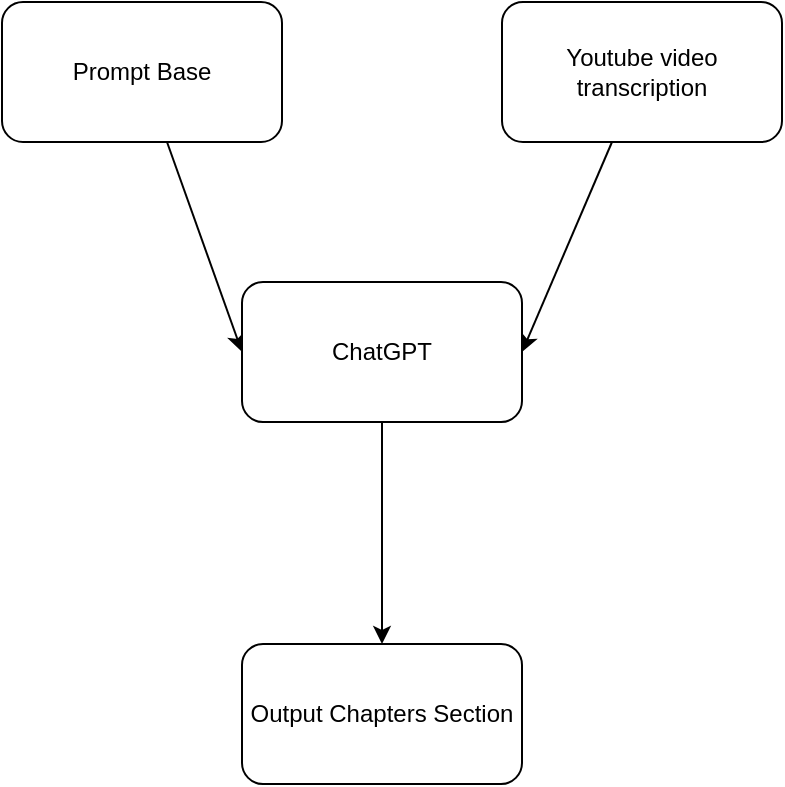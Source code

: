 <mxfile>
    <diagram id="AUbOrh2-KqFojiMB99Ic" name="Page-1">
        <mxGraphModel dx="753" dy="754" grid="1" gridSize="10" guides="1" tooltips="1" connect="1" arrows="1" fold="1" page="1" pageScale="1" pageWidth="827" pageHeight="1169" math="0" shadow="0">
            <root>
                <mxCell id="0"/>
                <mxCell id="1" parent="0"/>
                <mxCell id="7" style="edgeStyle=none;html=1;entryX=0;entryY=0.5;entryDx=0;entryDy=0;" edge="1" parent="1" source="3" target="5">
                    <mxGeometry relative="1" as="geometry"/>
                </mxCell>
                <mxCell id="3" value="Prompt Base" style="rounded=1;whiteSpace=wrap;html=1;" parent="1" vertex="1">
                    <mxGeometry x="180" y="110" width="140" height="70" as="geometry"/>
                </mxCell>
                <mxCell id="8" style="edgeStyle=none;html=1;entryX=1;entryY=0.5;entryDx=0;entryDy=0;" edge="1" parent="1" source="4" target="5">
                    <mxGeometry relative="1" as="geometry"/>
                </mxCell>
                <mxCell id="4" value="Youtube video transcription" style="rounded=1;whiteSpace=wrap;html=1;" vertex="1" parent="1">
                    <mxGeometry x="430" y="110" width="140" height="70" as="geometry"/>
                </mxCell>
                <mxCell id="9" style="edgeStyle=none;html=1;entryX=0.5;entryY=0;entryDx=0;entryDy=0;" edge="1" parent="1" source="5" target="6">
                    <mxGeometry relative="1" as="geometry"/>
                </mxCell>
                <mxCell id="5" value="ChatGPT" style="rounded=1;whiteSpace=wrap;html=1;" vertex="1" parent="1">
                    <mxGeometry x="300" y="250" width="140" height="70" as="geometry"/>
                </mxCell>
                <mxCell id="6" value="Output Chapters Section" style="rounded=1;whiteSpace=wrap;html=1;" vertex="1" parent="1">
                    <mxGeometry x="300" y="431" width="140" height="70" as="geometry"/>
                </mxCell>
            </root>
        </mxGraphModel>
    </diagram>
</mxfile>